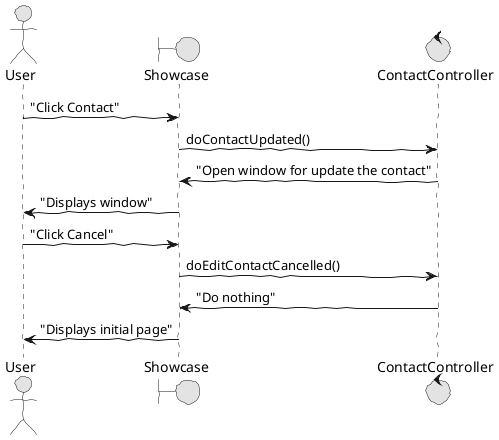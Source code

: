 @startuml class-diagram.png
skinparam handwritten true
skinparam monochrome true
skinparam packageStyle rect
skinparam defaultFontName FG Virgil
skinparam shadowing false

actor User
boundary Showcase
control ContactController

User -> Showcase : "Click Contact"
Showcase -> ContactController : doContactUpdated()
ContactController -> Showcase : "Open window for update the contact"
Showcase -> User : "Displays window"
User -> Showcase : "Click Cancel"
Showcase -> ContactController : doEditContactCancelled()
ContactController -> Showcase : "Do nothing"
Showcase -> User : "Displays initial page"


@enduml
